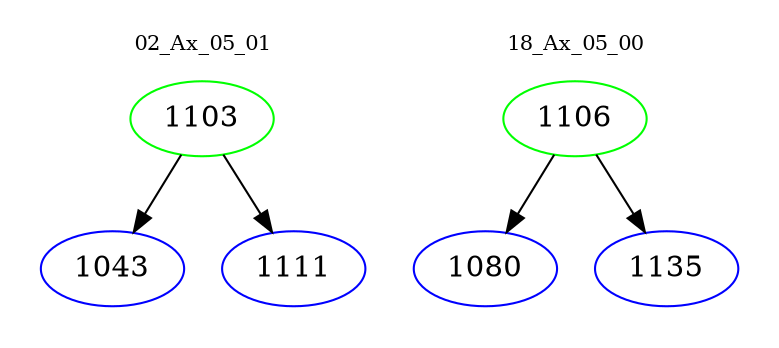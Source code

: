 digraph{
subgraph cluster_0 {
color = white
label = "02_Ax_05_01";
fontsize=10;
T0_1103 [label="1103", color="green"]
T0_1103 -> T0_1043 [color="black"]
T0_1043 [label="1043", color="blue"]
T0_1103 -> T0_1111 [color="black"]
T0_1111 [label="1111", color="blue"]
}
subgraph cluster_1 {
color = white
label = "18_Ax_05_00";
fontsize=10;
T1_1106 [label="1106", color="green"]
T1_1106 -> T1_1080 [color="black"]
T1_1080 [label="1080", color="blue"]
T1_1106 -> T1_1135 [color="black"]
T1_1135 [label="1135", color="blue"]
}
}
